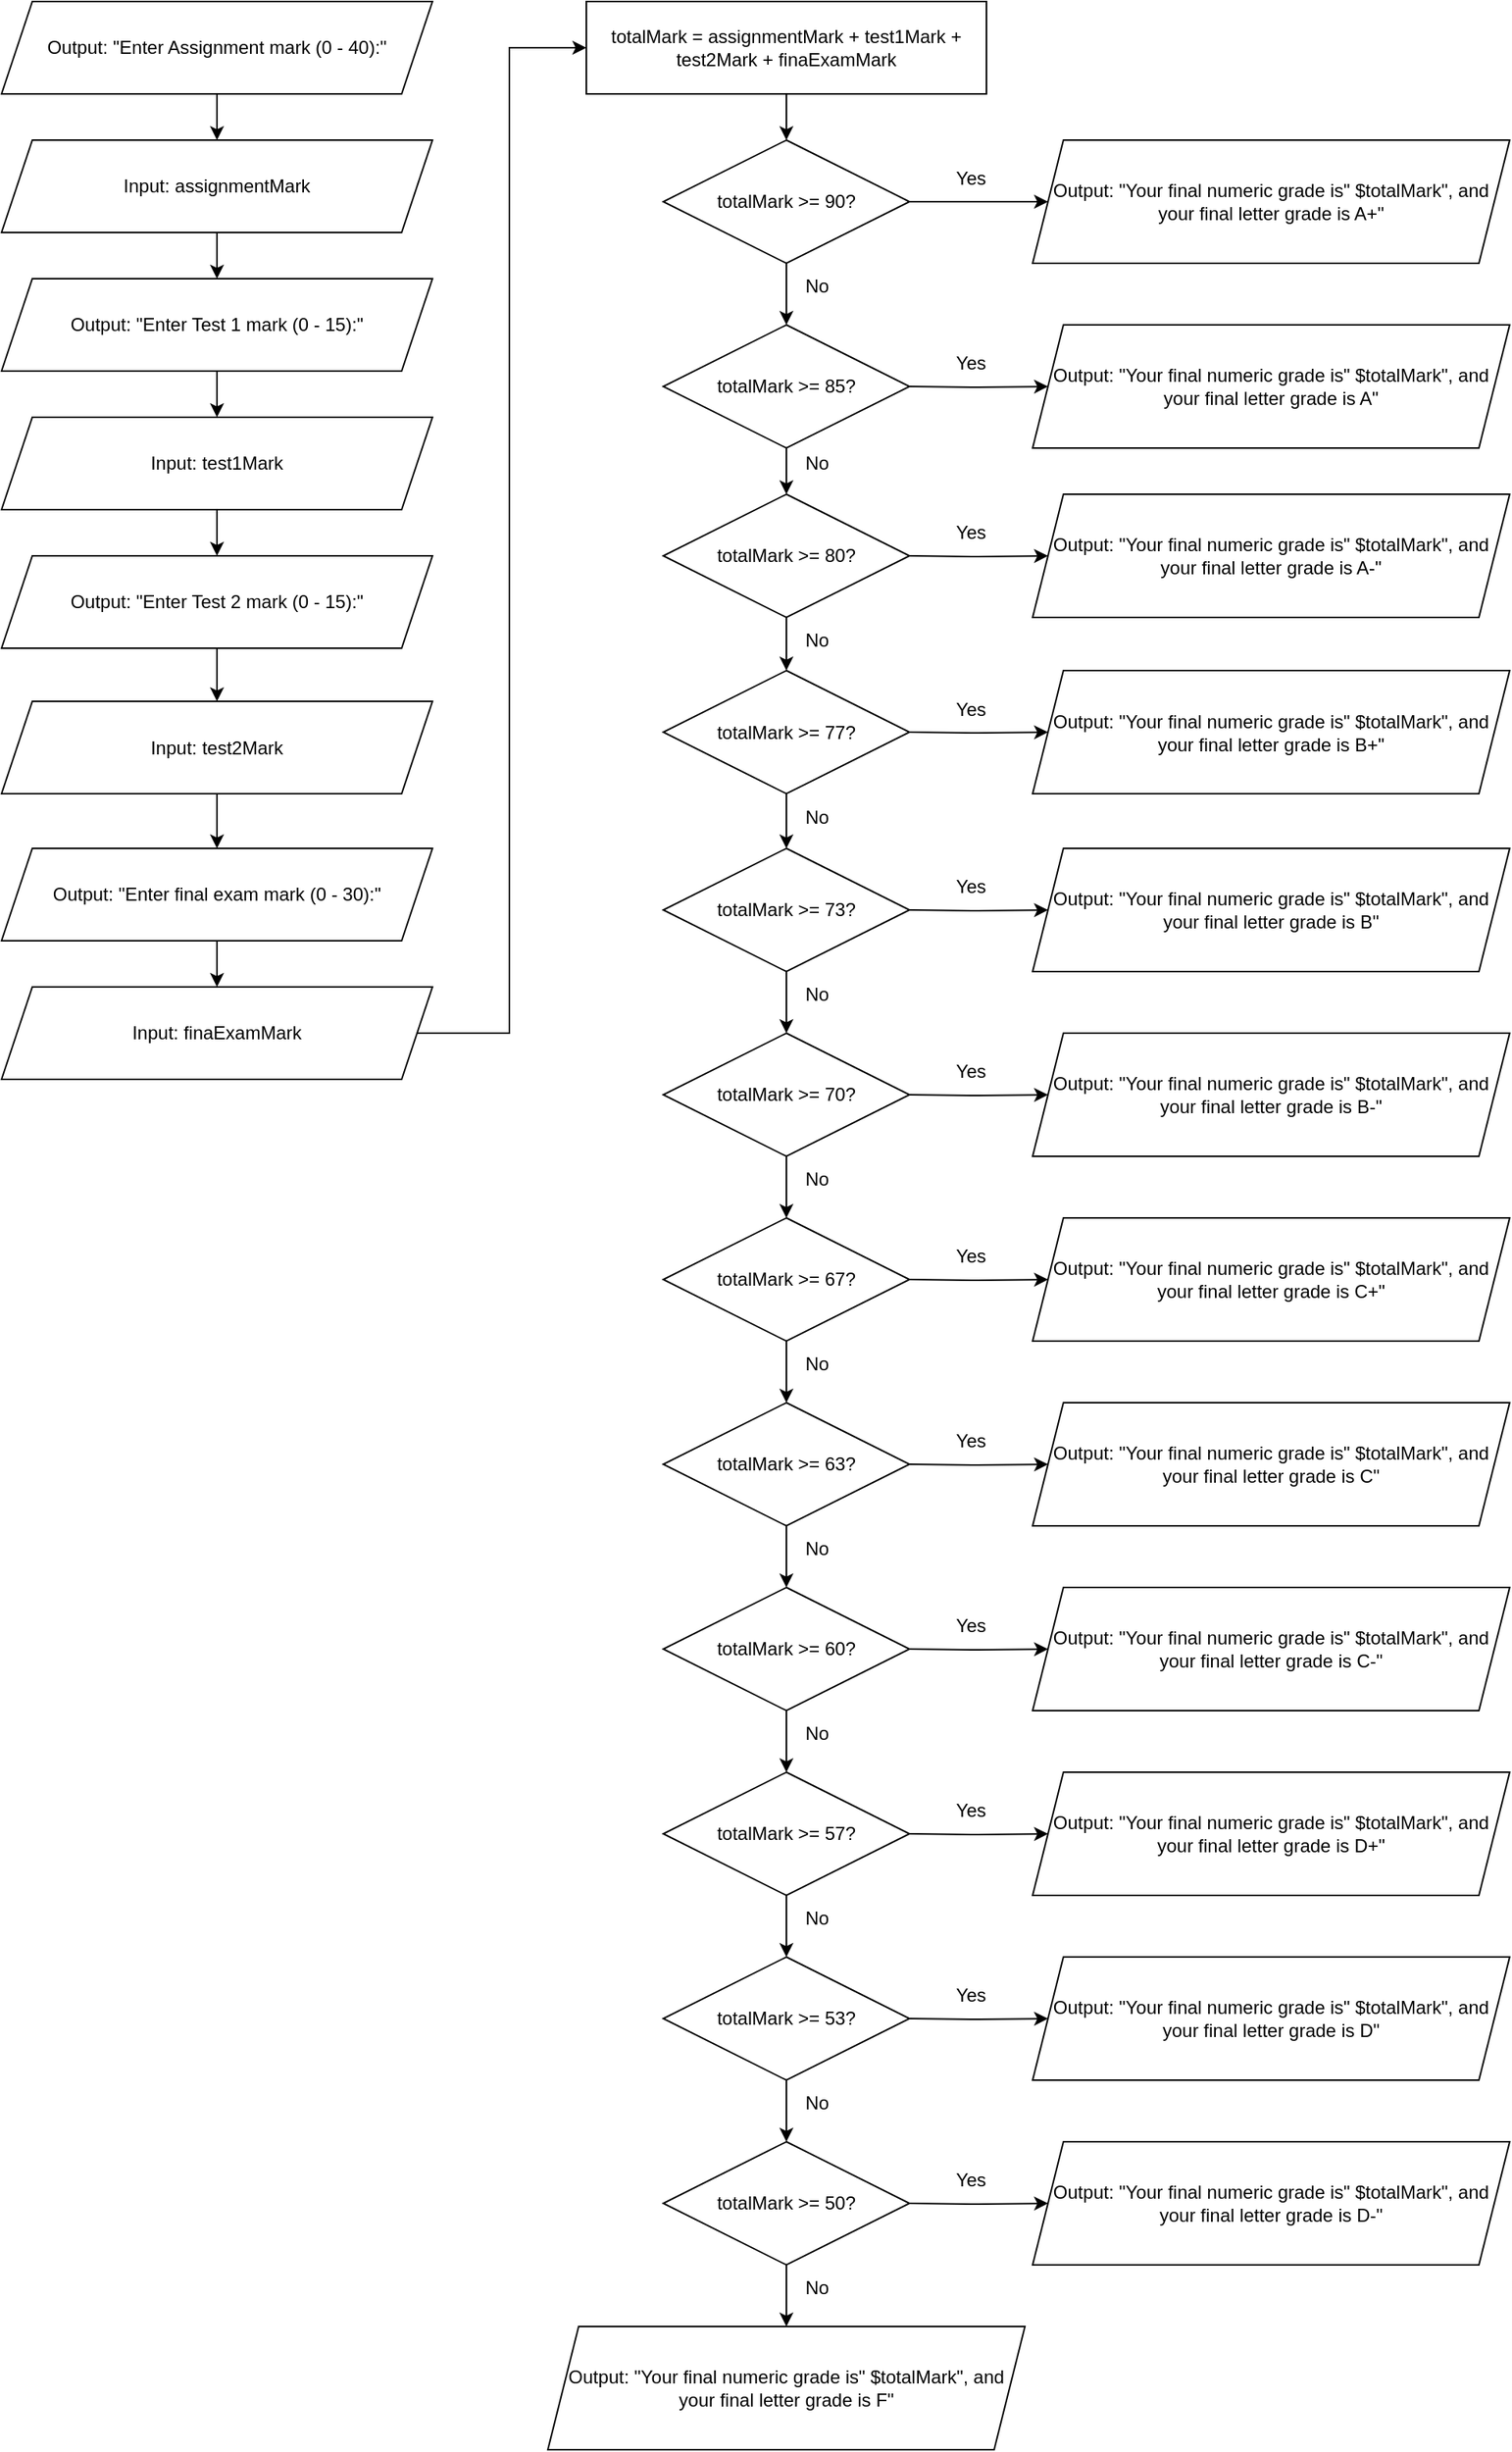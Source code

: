 <mxfile version="19.0.3" type="device"><diagram id="FKkpJ-ssCc5m0MHbBQ3N" name="Page-1"><mxGraphModel dx="2195" dy="2343" grid="1" gridSize="10" guides="1" tooltips="1" connect="1" arrows="1" fold="1" page="1" pageScale="1" pageWidth="827" pageHeight="1169" math="0" shadow="0"><root><mxCell id="0"/><mxCell id="1" parent="0"/><mxCell id="u2Vr2KSASowbEesNrQZK-3" value="" style="edgeStyle=orthogonalEdgeStyle;rounded=0;orthogonalLoop=1;jettySize=auto;html=1;" edge="1" parent="1" source="u2Vr2KSASowbEesNrQZK-1" target="u2Vr2KSASowbEesNrQZK-2"><mxGeometry relative="1" as="geometry"/></mxCell><mxCell id="u2Vr2KSASowbEesNrQZK-1" value="Output: &quot;Enter Assignment mark (0 - 40):&quot;" style="shape=parallelogram;perimeter=parallelogramPerimeter;whiteSpace=wrap;html=1;fixedSize=1;" vertex="1" parent="1"><mxGeometry x="90" y="130" width="280" height="60" as="geometry"/></mxCell><mxCell id="u2Vr2KSASowbEesNrQZK-5" value="" style="edgeStyle=orthogonalEdgeStyle;rounded=0;orthogonalLoop=1;jettySize=auto;html=1;" edge="1" parent="1" source="u2Vr2KSASowbEesNrQZK-2" target="u2Vr2KSASowbEesNrQZK-4"><mxGeometry relative="1" as="geometry"/></mxCell><mxCell id="u2Vr2KSASowbEesNrQZK-2" value="Input:&amp;nbsp;assignmentMark" style="shape=parallelogram;perimeter=parallelogramPerimeter;whiteSpace=wrap;html=1;fixedSize=1;" vertex="1" parent="1"><mxGeometry x="90" y="220" width="280" height="60" as="geometry"/></mxCell><mxCell id="u2Vr2KSASowbEesNrQZK-7" value="" style="edgeStyle=orthogonalEdgeStyle;rounded=0;orthogonalLoop=1;jettySize=auto;html=1;" edge="1" parent="1" source="u2Vr2KSASowbEesNrQZK-4" target="u2Vr2KSASowbEesNrQZK-6"><mxGeometry relative="1" as="geometry"/></mxCell><mxCell id="u2Vr2KSASowbEesNrQZK-4" value="Output: &quot;Enter Test 1 mark (0 - 15):&quot;" style="shape=parallelogram;perimeter=parallelogramPerimeter;whiteSpace=wrap;html=1;fixedSize=1;" vertex="1" parent="1"><mxGeometry x="90" y="310" width="280" height="60" as="geometry"/></mxCell><mxCell id="u2Vr2KSASowbEesNrQZK-9" value="" style="edgeStyle=orthogonalEdgeStyle;rounded=0;orthogonalLoop=1;jettySize=auto;html=1;" edge="1" parent="1" source="u2Vr2KSASowbEesNrQZK-6" target="u2Vr2KSASowbEesNrQZK-8"><mxGeometry relative="1" as="geometry"/></mxCell><mxCell id="u2Vr2KSASowbEesNrQZK-6" value="Input:&amp;nbsp;test1Mark" style="shape=parallelogram;perimeter=parallelogramPerimeter;whiteSpace=wrap;html=1;fixedSize=1;" vertex="1" parent="1"><mxGeometry x="90" y="400" width="280" height="60" as="geometry"/></mxCell><mxCell id="u2Vr2KSASowbEesNrQZK-11" value="" style="edgeStyle=orthogonalEdgeStyle;rounded=0;orthogonalLoop=1;jettySize=auto;html=1;" edge="1" parent="1" source="u2Vr2KSASowbEesNrQZK-8" target="u2Vr2KSASowbEesNrQZK-10"><mxGeometry relative="1" as="geometry"/></mxCell><mxCell id="u2Vr2KSASowbEesNrQZK-8" value="Output: &quot;Enter Test 2 mark (0 - 15):&quot;" style="shape=parallelogram;perimeter=parallelogramPerimeter;whiteSpace=wrap;html=1;fixedSize=1;" vertex="1" parent="1"><mxGeometry x="90" y="490" width="280" height="60" as="geometry"/></mxCell><mxCell id="u2Vr2KSASowbEesNrQZK-13" value="" style="edgeStyle=orthogonalEdgeStyle;rounded=0;orthogonalLoop=1;jettySize=auto;html=1;" edge="1" parent="1" source="u2Vr2KSASowbEesNrQZK-10" target="u2Vr2KSASowbEesNrQZK-12"><mxGeometry relative="1" as="geometry"/></mxCell><mxCell id="u2Vr2KSASowbEesNrQZK-10" value="Input:&amp;nbsp;test2Mark" style="shape=parallelogram;perimeter=parallelogramPerimeter;whiteSpace=wrap;html=1;fixedSize=1;" vertex="1" parent="1"><mxGeometry x="90" y="584.5" width="280" height="60" as="geometry"/></mxCell><mxCell id="u2Vr2KSASowbEesNrQZK-15" value="" style="edgeStyle=orthogonalEdgeStyle;rounded=0;orthogonalLoop=1;jettySize=auto;html=1;" edge="1" parent="1" source="u2Vr2KSASowbEesNrQZK-12" target="u2Vr2KSASowbEesNrQZK-14"><mxGeometry relative="1" as="geometry"/></mxCell><mxCell id="u2Vr2KSASowbEesNrQZK-12" value="Output: &quot;Enter final exam mark (0 - 30):&quot;" style="shape=parallelogram;perimeter=parallelogramPerimeter;whiteSpace=wrap;html=1;fixedSize=1;" vertex="1" parent="1"><mxGeometry x="90" y="680" width="280" height="60" as="geometry"/></mxCell><mxCell id="u2Vr2KSASowbEesNrQZK-17" value="" style="edgeStyle=orthogonalEdgeStyle;rounded=0;orthogonalLoop=1;jettySize=auto;html=1;entryX=0;entryY=0.5;entryDx=0;entryDy=0;" edge="1" parent="1" source="u2Vr2KSASowbEesNrQZK-14" target="u2Vr2KSASowbEesNrQZK-16"><mxGeometry relative="1" as="geometry"/></mxCell><mxCell id="u2Vr2KSASowbEesNrQZK-14" value="Input:&amp;nbsp;finaExamMark" style="shape=parallelogram;perimeter=parallelogramPerimeter;whiteSpace=wrap;html=1;fixedSize=1;" vertex="1" parent="1"><mxGeometry x="90" y="770" width="280" height="60" as="geometry"/></mxCell><mxCell id="u2Vr2KSASowbEesNrQZK-19" value="" style="edgeStyle=orthogonalEdgeStyle;rounded=0;orthogonalLoop=1;jettySize=auto;html=1;" edge="1" parent="1" source="u2Vr2KSASowbEesNrQZK-16" target="u2Vr2KSASowbEesNrQZK-18"><mxGeometry relative="1" as="geometry"/></mxCell><mxCell id="u2Vr2KSASowbEesNrQZK-16" value="totalMark = assignmentMark + test1Mark + test2Mark + finaExamMark" style="whiteSpace=wrap;html=1;" vertex="1" parent="1"><mxGeometry x="470" y="130" width="260" height="60" as="geometry"/></mxCell><mxCell id="u2Vr2KSASowbEesNrQZK-21" value="" style="edgeStyle=orthogonalEdgeStyle;rounded=0;orthogonalLoop=1;jettySize=auto;html=1;" edge="1" parent="1" source="u2Vr2KSASowbEesNrQZK-18" target="u2Vr2KSASowbEesNrQZK-20"><mxGeometry relative="1" as="geometry"/></mxCell><mxCell id="u2Vr2KSASowbEesNrQZK-23" value="" style="edgeStyle=orthogonalEdgeStyle;rounded=0;orthogonalLoop=1;jettySize=auto;html=1;" edge="1" parent="1" source="u2Vr2KSASowbEesNrQZK-18" target="u2Vr2KSASowbEesNrQZK-22"><mxGeometry relative="1" as="geometry"/></mxCell><mxCell id="u2Vr2KSASowbEesNrQZK-18" value="&lt;span style=&quot;&quot;&gt;totalMark &amp;gt;= 90?&lt;/span&gt;" style="rhombus;whiteSpace=wrap;html=1;" vertex="1" parent="1"><mxGeometry x="520" y="220" width="160" height="80" as="geometry"/></mxCell><mxCell id="u2Vr2KSASowbEesNrQZK-20" value="Output:&amp;nbsp;&quot;Your final numeric grade is&quot; $totalMark&quot;, and your final letter grade is A+&quot;" style="shape=parallelogram;perimeter=parallelogramPerimeter;whiteSpace=wrap;html=1;fixedSize=1;" vertex="1" parent="1"><mxGeometry x="760" y="220" width="310" height="80" as="geometry"/></mxCell><mxCell id="u2Vr2KSASowbEesNrQZK-27" value="" style="edgeStyle=orthogonalEdgeStyle;rounded=0;orthogonalLoop=1;jettySize=auto;html=1;" edge="1" parent="1" source="u2Vr2KSASowbEesNrQZK-22" target="u2Vr2KSASowbEesNrQZK-26"><mxGeometry relative="1" as="geometry"/></mxCell><mxCell id="u2Vr2KSASowbEesNrQZK-22" value="&lt;span style=&quot;&quot;&gt;totalMark &amp;gt;= 85?&lt;/span&gt;" style="rhombus;whiteSpace=wrap;html=1;" vertex="1" parent="1"><mxGeometry x="520" y="340" width="160" height="80" as="geometry"/></mxCell><mxCell id="u2Vr2KSASowbEesNrQZK-24" value="Yes" style="text;html=1;strokeColor=none;fillColor=none;align=center;verticalAlign=middle;whiteSpace=wrap;rounded=0;" vertex="1" parent="1"><mxGeometry x="690" y="230" width="60" height="30" as="geometry"/></mxCell><mxCell id="u2Vr2KSASowbEesNrQZK-25" value="No" style="text;html=1;strokeColor=none;fillColor=none;align=center;verticalAlign=middle;whiteSpace=wrap;rounded=0;" vertex="1" parent="1"><mxGeometry x="590" y="300" width="60" height="30" as="geometry"/></mxCell><mxCell id="u2Vr2KSASowbEesNrQZK-29" value="" style="edgeStyle=orthogonalEdgeStyle;rounded=0;orthogonalLoop=1;jettySize=auto;html=1;" edge="1" parent="1" source="u2Vr2KSASowbEesNrQZK-26" target="u2Vr2KSASowbEesNrQZK-28"><mxGeometry relative="1" as="geometry"/></mxCell><mxCell id="u2Vr2KSASowbEesNrQZK-26" value="&lt;span style=&quot;&quot;&gt;totalMark &amp;gt;= 80?&lt;/span&gt;" style="rhombus;whiteSpace=wrap;html=1;" vertex="1" parent="1"><mxGeometry x="520" y="450" width="160" height="80" as="geometry"/></mxCell><mxCell id="u2Vr2KSASowbEesNrQZK-31" value="" style="edgeStyle=orthogonalEdgeStyle;rounded=0;orthogonalLoop=1;jettySize=auto;html=1;" edge="1" parent="1" source="u2Vr2KSASowbEesNrQZK-28" target="u2Vr2KSASowbEesNrQZK-30"><mxGeometry relative="1" as="geometry"/></mxCell><mxCell id="u2Vr2KSASowbEesNrQZK-28" value="&lt;span style=&quot;&quot;&gt;totalMark &amp;gt;= 77?&lt;/span&gt;" style="rhombus;whiteSpace=wrap;html=1;" vertex="1" parent="1"><mxGeometry x="520" y="564.5" width="160" height="80" as="geometry"/></mxCell><mxCell id="u2Vr2KSASowbEesNrQZK-33" value="" style="edgeStyle=orthogonalEdgeStyle;rounded=0;orthogonalLoop=1;jettySize=auto;html=1;" edge="1" parent="1" source="u2Vr2KSASowbEesNrQZK-30" target="u2Vr2KSASowbEesNrQZK-32"><mxGeometry relative="1" as="geometry"/></mxCell><mxCell id="u2Vr2KSASowbEesNrQZK-30" value="&lt;span style=&quot;&quot;&gt;totalMark &amp;gt;= 73?&lt;/span&gt;" style="rhombus;whiteSpace=wrap;html=1;" vertex="1" parent="1"><mxGeometry x="520" y="680" width="160" height="80" as="geometry"/></mxCell><mxCell id="u2Vr2KSASowbEesNrQZK-35" value="" style="edgeStyle=orthogonalEdgeStyle;rounded=0;orthogonalLoop=1;jettySize=auto;html=1;" edge="1" parent="1" source="u2Vr2KSASowbEesNrQZK-32" target="u2Vr2KSASowbEesNrQZK-34"><mxGeometry relative="1" as="geometry"/></mxCell><mxCell id="u2Vr2KSASowbEesNrQZK-32" value="&lt;span style=&quot;&quot;&gt;totalMark &amp;gt;= 70?&lt;/span&gt;" style="rhombus;whiteSpace=wrap;html=1;" vertex="1" parent="1"><mxGeometry x="520" y="800" width="160" height="80" as="geometry"/></mxCell><mxCell id="u2Vr2KSASowbEesNrQZK-37" value="" style="edgeStyle=orthogonalEdgeStyle;rounded=0;orthogonalLoop=1;jettySize=auto;html=1;" edge="1" parent="1" source="u2Vr2KSASowbEesNrQZK-34" target="u2Vr2KSASowbEesNrQZK-36"><mxGeometry relative="1" as="geometry"/></mxCell><mxCell id="u2Vr2KSASowbEesNrQZK-34" value="&lt;span style=&quot;&quot;&gt;totalMark &amp;gt;= 67?&lt;/span&gt;" style="rhombus;whiteSpace=wrap;html=1;" vertex="1" parent="1"><mxGeometry x="520" y="920" width="160" height="80" as="geometry"/></mxCell><mxCell id="u2Vr2KSASowbEesNrQZK-39" value="" style="edgeStyle=orthogonalEdgeStyle;rounded=0;orthogonalLoop=1;jettySize=auto;html=1;" edge="1" parent="1" source="u2Vr2KSASowbEesNrQZK-36" target="u2Vr2KSASowbEesNrQZK-38"><mxGeometry relative="1" as="geometry"/></mxCell><mxCell id="u2Vr2KSASowbEesNrQZK-36" value="&lt;span style=&quot;&quot;&gt;totalMark &amp;gt;= 63?&lt;/span&gt;" style="rhombus;whiteSpace=wrap;html=1;" vertex="1" parent="1"><mxGeometry x="520" y="1040" width="160" height="80" as="geometry"/></mxCell><mxCell id="u2Vr2KSASowbEesNrQZK-41" value="" style="edgeStyle=orthogonalEdgeStyle;rounded=0;orthogonalLoop=1;jettySize=auto;html=1;" edge="1" parent="1" source="u2Vr2KSASowbEesNrQZK-38" target="u2Vr2KSASowbEesNrQZK-40"><mxGeometry relative="1" as="geometry"/></mxCell><mxCell id="u2Vr2KSASowbEesNrQZK-38" value="&lt;span style=&quot;&quot;&gt;totalMark &amp;gt;= 60?&lt;/span&gt;" style="rhombus;whiteSpace=wrap;html=1;" vertex="1" parent="1"><mxGeometry x="520" y="1160" width="160" height="80" as="geometry"/></mxCell><mxCell id="u2Vr2KSASowbEesNrQZK-43" value="" style="edgeStyle=orthogonalEdgeStyle;rounded=0;orthogonalLoop=1;jettySize=auto;html=1;" edge="1" parent="1" source="u2Vr2KSASowbEesNrQZK-40" target="u2Vr2KSASowbEesNrQZK-42"><mxGeometry relative="1" as="geometry"/></mxCell><mxCell id="u2Vr2KSASowbEesNrQZK-40" value="&lt;span style=&quot;&quot;&gt;totalMark &amp;gt;= 57?&lt;/span&gt;" style="rhombus;whiteSpace=wrap;html=1;" vertex="1" parent="1"><mxGeometry x="520" y="1280" width="160" height="80" as="geometry"/></mxCell><mxCell id="u2Vr2KSASowbEesNrQZK-45" value="" style="edgeStyle=orthogonalEdgeStyle;rounded=0;orthogonalLoop=1;jettySize=auto;html=1;" edge="1" parent="1" source="u2Vr2KSASowbEesNrQZK-42" target="u2Vr2KSASowbEesNrQZK-44"><mxGeometry relative="1" as="geometry"/></mxCell><mxCell id="u2Vr2KSASowbEesNrQZK-42" value="&lt;span style=&quot;&quot;&gt;totalMark &amp;gt;= 53?&lt;/span&gt;" style="rhombus;whiteSpace=wrap;html=1;" vertex="1" parent="1"><mxGeometry x="520" y="1400" width="160" height="80" as="geometry"/></mxCell><mxCell id="u2Vr2KSASowbEesNrQZK-91" value="" style="edgeStyle=orthogonalEdgeStyle;rounded=0;orthogonalLoop=1;jettySize=auto;html=1;" edge="1" parent="1" source="u2Vr2KSASowbEesNrQZK-44" target="u2Vr2KSASowbEesNrQZK-90"><mxGeometry relative="1" as="geometry"/></mxCell><mxCell id="u2Vr2KSASowbEesNrQZK-44" value="&lt;span style=&quot;&quot;&gt;totalMark &amp;gt;= 50?&lt;/span&gt;" style="rhombus;whiteSpace=wrap;html=1;" vertex="1" parent="1"><mxGeometry x="520" y="1520" width="160" height="80" as="geometry"/></mxCell><mxCell id="u2Vr2KSASowbEesNrQZK-46" value="" style="edgeStyle=orthogonalEdgeStyle;rounded=0;orthogonalLoop=1;jettySize=auto;html=1;" edge="1" target="u2Vr2KSASowbEesNrQZK-47" parent="1"><mxGeometry relative="1" as="geometry"><mxPoint x="680" y="380" as="sourcePoint"/></mxGeometry></mxCell><mxCell id="u2Vr2KSASowbEesNrQZK-47" value="Output:&amp;nbsp;&quot;Your final numeric grade is&quot; $totalMark&quot;, and your final letter grade is A&quot;" style="shape=parallelogram;perimeter=parallelogramPerimeter;whiteSpace=wrap;html=1;fixedSize=1;" vertex="1" parent="1"><mxGeometry x="760" y="340" width="310" height="80" as="geometry"/></mxCell><mxCell id="u2Vr2KSASowbEesNrQZK-48" value="Yes" style="text;html=1;strokeColor=none;fillColor=none;align=center;verticalAlign=middle;whiteSpace=wrap;rounded=0;" vertex="1" parent="1"><mxGeometry x="690" y="350" width="60" height="30" as="geometry"/></mxCell><mxCell id="u2Vr2KSASowbEesNrQZK-49" value="" style="edgeStyle=orthogonalEdgeStyle;rounded=0;orthogonalLoop=1;jettySize=auto;html=1;" edge="1" target="u2Vr2KSASowbEesNrQZK-50" parent="1"><mxGeometry relative="1" as="geometry"><mxPoint x="680" y="490" as="sourcePoint"/></mxGeometry></mxCell><mxCell id="u2Vr2KSASowbEesNrQZK-50" value="Output:&amp;nbsp;&quot;Your final numeric grade is&quot; $totalMark&quot;, and your final letter grade is A-&quot;" style="shape=parallelogram;perimeter=parallelogramPerimeter;whiteSpace=wrap;html=1;fixedSize=1;" vertex="1" parent="1"><mxGeometry x="760" y="450" width="310" height="80" as="geometry"/></mxCell><mxCell id="u2Vr2KSASowbEesNrQZK-51" value="Yes" style="text;html=1;strokeColor=none;fillColor=none;align=center;verticalAlign=middle;whiteSpace=wrap;rounded=0;" vertex="1" parent="1"><mxGeometry x="690" y="460" width="60" height="30" as="geometry"/></mxCell><mxCell id="u2Vr2KSASowbEesNrQZK-52" value="" style="edgeStyle=orthogonalEdgeStyle;rounded=0;orthogonalLoop=1;jettySize=auto;html=1;" edge="1" target="u2Vr2KSASowbEesNrQZK-53" parent="1"><mxGeometry relative="1" as="geometry"><mxPoint x="680" y="604.5" as="sourcePoint"/></mxGeometry></mxCell><mxCell id="u2Vr2KSASowbEesNrQZK-53" value="Output:&amp;nbsp;&quot;Your final numeric grade is&quot; $totalMark&quot;, and your final letter grade is B+&quot;" style="shape=parallelogram;perimeter=parallelogramPerimeter;whiteSpace=wrap;html=1;fixedSize=1;" vertex="1" parent="1"><mxGeometry x="760" y="564.5" width="310" height="80" as="geometry"/></mxCell><mxCell id="u2Vr2KSASowbEesNrQZK-54" value="Yes" style="text;html=1;strokeColor=none;fillColor=none;align=center;verticalAlign=middle;whiteSpace=wrap;rounded=0;" vertex="1" parent="1"><mxGeometry x="690" y="574.5" width="60" height="30" as="geometry"/></mxCell><mxCell id="u2Vr2KSASowbEesNrQZK-55" value="" style="edgeStyle=orthogonalEdgeStyle;rounded=0;orthogonalLoop=1;jettySize=auto;html=1;" edge="1" target="u2Vr2KSASowbEesNrQZK-56" parent="1"><mxGeometry relative="1" as="geometry"><mxPoint x="680" y="720" as="sourcePoint"/></mxGeometry></mxCell><mxCell id="u2Vr2KSASowbEesNrQZK-56" value="Output:&amp;nbsp;&quot;Your final numeric grade is&quot; $totalMark&quot;, and your final letter grade is B&quot;" style="shape=parallelogram;perimeter=parallelogramPerimeter;whiteSpace=wrap;html=1;fixedSize=1;" vertex="1" parent="1"><mxGeometry x="760" y="680" width="310" height="80" as="geometry"/></mxCell><mxCell id="u2Vr2KSASowbEesNrQZK-57" value="Yes" style="text;html=1;strokeColor=none;fillColor=none;align=center;verticalAlign=middle;whiteSpace=wrap;rounded=0;" vertex="1" parent="1"><mxGeometry x="690" y="690" width="60" height="30" as="geometry"/></mxCell><mxCell id="u2Vr2KSASowbEesNrQZK-58" value="" style="edgeStyle=orthogonalEdgeStyle;rounded=0;orthogonalLoop=1;jettySize=auto;html=1;" edge="1" target="u2Vr2KSASowbEesNrQZK-59" parent="1"><mxGeometry relative="1" as="geometry"><mxPoint x="680" y="840" as="sourcePoint"/></mxGeometry></mxCell><mxCell id="u2Vr2KSASowbEesNrQZK-59" value="Output:&amp;nbsp;&quot;Your final numeric grade is&quot; $totalMark&quot;, and your final letter grade is B-&quot;" style="shape=parallelogram;perimeter=parallelogramPerimeter;whiteSpace=wrap;html=1;fixedSize=1;" vertex="1" parent="1"><mxGeometry x="760" y="800" width="310" height="80" as="geometry"/></mxCell><mxCell id="u2Vr2KSASowbEesNrQZK-60" value="Yes" style="text;html=1;strokeColor=none;fillColor=none;align=center;verticalAlign=middle;whiteSpace=wrap;rounded=0;" vertex="1" parent="1"><mxGeometry x="690" y="810" width="60" height="30" as="geometry"/></mxCell><mxCell id="u2Vr2KSASowbEesNrQZK-61" value="" style="edgeStyle=orthogonalEdgeStyle;rounded=0;orthogonalLoop=1;jettySize=auto;html=1;" edge="1" target="u2Vr2KSASowbEesNrQZK-62" parent="1"><mxGeometry relative="1" as="geometry"><mxPoint x="680" y="960" as="sourcePoint"/></mxGeometry></mxCell><mxCell id="u2Vr2KSASowbEesNrQZK-62" value="Output:&amp;nbsp;&quot;Your final numeric grade is&quot; $totalMark&quot;, and your final letter grade is C+&quot;" style="shape=parallelogram;perimeter=parallelogramPerimeter;whiteSpace=wrap;html=1;fixedSize=1;" vertex="1" parent="1"><mxGeometry x="760" y="920" width="310" height="80" as="geometry"/></mxCell><mxCell id="u2Vr2KSASowbEesNrQZK-63" value="Yes" style="text;html=1;strokeColor=none;fillColor=none;align=center;verticalAlign=middle;whiteSpace=wrap;rounded=0;" vertex="1" parent="1"><mxGeometry x="690" y="930" width="60" height="30" as="geometry"/></mxCell><mxCell id="u2Vr2KSASowbEesNrQZK-64" value="" style="edgeStyle=orthogonalEdgeStyle;rounded=0;orthogonalLoop=1;jettySize=auto;html=1;" edge="1" target="u2Vr2KSASowbEesNrQZK-65" parent="1"><mxGeometry relative="1" as="geometry"><mxPoint x="680" y="1080" as="sourcePoint"/></mxGeometry></mxCell><mxCell id="u2Vr2KSASowbEesNrQZK-65" value="Output:&amp;nbsp;&quot;Your final numeric grade is&quot; $totalMark&quot;, and your final letter grade is C&quot;" style="shape=parallelogram;perimeter=parallelogramPerimeter;whiteSpace=wrap;html=1;fixedSize=1;" vertex="1" parent="1"><mxGeometry x="760" y="1040" width="310" height="80" as="geometry"/></mxCell><mxCell id="u2Vr2KSASowbEesNrQZK-66" value="Yes" style="text;html=1;strokeColor=none;fillColor=none;align=center;verticalAlign=middle;whiteSpace=wrap;rounded=0;" vertex="1" parent="1"><mxGeometry x="690" y="1050" width="60" height="30" as="geometry"/></mxCell><mxCell id="u2Vr2KSASowbEesNrQZK-67" value="" style="edgeStyle=orthogonalEdgeStyle;rounded=0;orthogonalLoop=1;jettySize=auto;html=1;" edge="1" target="u2Vr2KSASowbEesNrQZK-68" parent="1"><mxGeometry relative="1" as="geometry"><mxPoint x="680" y="1200" as="sourcePoint"/></mxGeometry></mxCell><mxCell id="u2Vr2KSASowbEesNrQZK-68" value="Output:&amp;nbsp;&quot;Your final numeric grade is&quot; $totalMark&quot;, and your final letter grade is C-&quot;" style="shape=parallelogram;perimeter=parallelogramPerimeter;whiteSpace=wrap;html=1;fixedSize=1;" vertex="1" parent="1"><mxGeometry x="760" y="1160" width="310" height="80" as="geometry"/></mxCell><mxCell id="u2Vr2KSASowbEesNrQZK-69" value="Yes" style="text;html=1;strokeColor=none;fillColor=none;align=center;verticalAlign=middle;whiteSpace=wrap;rounded=0;" vertex="1" parent="1"><mxGeometry x="690" y="1170" width="60" height="30" as="geometry"/></mxCell><mxCell id="u2Vr2KSASowbEesNrQZK-70" value="" style="edgeStyle=orthogonalEdgeStyle;rounded=0;orthogonalLoop=1;jettySize=auto;html=1;" edge="1" target="u2Vr2KSASowbEesNrQZK-71" parent="1"><mxGeometry relative="1" as="geometry"><mxPoint x="680" y="1320" as="sourcePoint"/></mxGeometry></mxCell><mxCell id="u2Vr2KSASowbEesNrQZK-71" value="Output:&amp;nbsp;&quot;Your final numeric grade is&quot; $totalMark&quot;, and your final letter grade is D+&quot;" style="shape=parallelogram;perimeter=parallelogramPerimeter;whiteSpace=wrap;html=1;fixedSize=1;" vertex="1" parent="1"><mxGeometry x="760" y="1280" width="310" height="80" as="geometry"/></mxCell><mxCell id="u2Vr2KSASowbEesNrQZK-72" value="Yes" style="text;html=1;strokeColor=none;fillColor=none;align=center;verticalAlign=middle;whiteSpace=wrap;rounded=0;" vertex="1" parent="1"><mxGeometry x="690" y="1290" width="60" height="30" as="geometry"/></mxCell><mxCell id="u2Vr2KSASowbEesNrQZK-73" value="" style="edgeStyle=orthogonalEdgeStyle;rounded=0;orthogonalLoop=1;jettySize=auto;html=1;" edge="1" target="u2Vr2KSASowbEesNrQZK-74" parent="1"><mxGeometry relative="1" as="geometry"><mxPoint x="680" y="1440" as="sourcePoint"/></mxGeometry></mxCell><mxCell id="u2Vr2KSASowbEesNrQZK-74" value="Output:&amp;nbsp;&quot;Your final numeric grade is&quot; $totalMark&quot;, and your final letter grade is D&quot;" style="shape=parallelogram;perimeter=parallelogramPerimeter;whiteSpace=wrap;html=1;fixedSize=1;" vertex="1" parent="1"><mxGeometry x="760" y="1400" width="310" height="80" as="geometry"/></mxCell><mxCell id="u2Vr2KSASowbEesNrQZK-75" value="Yes" style="text;html=1;strokeColor=none;fillColor=none;align=center;verticalAlign=middle;whiteSpace=wrap;rounded=0;" vertex="1" parent="1"><mxGeometry x="690" y="1410" width="60" height="30" as="geometry"/></mxCell><mxCell id="u2Vr2KSASowbEesNrQZK-76" value="" style="edgeStyle=orthogonalEdgeStyle;rounded=0;orthogonalLoop=1;jettySize=auto;html=1;" edge="1" target="u2Vr2KSASowbEesNrQZK-77" parent="1"><mxGeometry relative="1" as="geometry"><mxPoint x="680" y="1560" as="sourcePoint"/></mxGeometry></mxCell><mxCell id="u2Vr2KSASowbEesNrQZK-77" value="Output:&amp;nbsp;&quot;Your final numeric grade is&quot; $totalMark&quot;, and your final letter grade is D-&quot;" style="shape=parallelogram;perimeter=parallelogramPerimeter;whiteSpace=wrap;html=1;fixedSize=1;" vertex="1" parent="1"><mxGeometry x="760" y="1520" width="310" height="80" as="geometry"/></mxCell><mxCell id="u2Vr2KSASowbEesNrQZK-78" value="Yes" style="text;html=1;strokeColor=none;fillColor=none;align=center;verticalAlign=middle;whiteSpace=wrap;rounded=0;" vertex="1" parent="1"><mxGeometry x="690" y="1530" width="60" height="30" as="geometry"/></mxCell><mxCell id="u2Vr2KSASowbEesNrQZK-79" value="No" style="text;html=1;strokeColor=none;fillColor=none;align=center;verticalAlign=middle;whiteSpace=wrap;rounded=0;" vertex="1" parent="1"><mxGeometry x="590" y="415" width="60" height="30" as="geometry"/></mxCell><mxCell id="u2Vr2KSASowbEesNrQZK-80" value="No" style="text;html=1;strokeColor=none;fillColor=none;align=center;verticalAlign=middle;whiteSpace=wrap;rounded=0;" vertex="1" parent="1"><mxGeometry x="590" y="530" width="60" height="30" as="geometry"/></mxCell><mxCell id="u2Vr2KSASowbEesNrQZK-81" value="No" style="text;html=1;strokeColor=none;fillColor=none;align=center;verticalAlign=middle;whiteSpace=wrap;rounded=0;" vertex="1" parent="1"><mxGeometry x="590" y="644.5" width="60" height="30" as="geometry"/></mxCell><mxCell id="u2Vr2KSASowbEesNrQZK-82" value="No" style="text;html=1;strokeColor=none;fillColor=none;align=center;verticalAlign=middle;whiteSpace=wrap;rounded=0;" vertex="1" parent="1"><mxGeometry x="590" y="760" width="60" height="30" as="geometry"/></mxCell><mxCell id="u2Vr2KSASowbEesNrQZK-83" value="No" style="text;html=1;strokeColor=none;fillColor=none;align=center;verticalAlign=middle;whiteSpace=wrap;rounded=0;" vertex="1" parent="1"><mxGeometry x="590" y="880" width="60" height="30" as="geometry"/></mxCell><mxCell id="u2Vr2KSASowbEesNrQZK-84" value="No" style="text;html=1;strokeColor=none;fillColor=none;align=center;verticalAlign=middle;whiteSpace=wrap;rounded=0;" vertex="1" parent="1"><mxGeometry x="590" y="1000" width="60" height="30" as="geometry"/></mxCell><mxCell id="u2Vr2KSASowbEesNrQZK-85" value="No" style="text;html=1;strokeColor=none;fillColor=none;align=center;verticalAlign=middle;whiteSpace=wrap;rounded=0;" vertex="1" parent="1"><mxGeometry x="590" y="1120" width="60" height="30" as="geometry"/></mxCell><mxCell id="u2Vr2KSASowbEesNrQZK-86" value="No" style="text;html=1;strokeColor=none;fillColor=none;align=center;verticalAlign=middle;whiteSpace=wrap;rounded=0;" vertex="1" parent="1"><mxGeometry x="590" y="1240" width="60" height="30" as="geometry"/></mxCell><mxCell id="u2Vr2KSASowbEesNrQZK-87" value="No" style="text;html=1;strokeColor=none;fillColor=none;align=center;verticalAlign=middle;whiteSpace=wrap;rounded=0;" vertex="1" parent="1"><mxGeometry x="590" y="1360" width="60" height="30" as="geometry"/></mxCell><mxCell id="u2Vr2KSASowbEesNrQZK-88" value="No" style="text;html=1;strokeColor=none;fillColor=none;align=center;verticalAlign=middle;whiteSpace=wrap;rounded=0;" vertex="1" parent="1"><mxGeometry x="590" y="1480" width="60" height="30" as="geometry"/></mxCell><mxCell id="u2Vr2KSASowbEesNrQZK-90" value="Output:&amp;nbsp;&quot;Your final numeric grade is&quot; $totalMark&quot;, and your final letter grade is F&quot;" style="shape=parallelogram;perimeter=parallelogramPerimeter;whiteSpace=wrap;html=1;fixedSize=1;" vertex="1" parent="1"><mxGeometry x="445" y="1640" width="310" height="80" as="geometry"/></mxCell><mxCell id="u2Vr2KSASowbEesNrQZK-92" value="No" style="text;html=1;strokeColor=none;fillColor=none;align=center;verticalAlign=middle;whiteSpace=wrap;rounded=0;" vertex="1" parent="1"><mxGeometry x="590" y="1600" width="60" height="30" as="geometry"/></mxCell></root></mxGraphModel></diagram></mxfile>